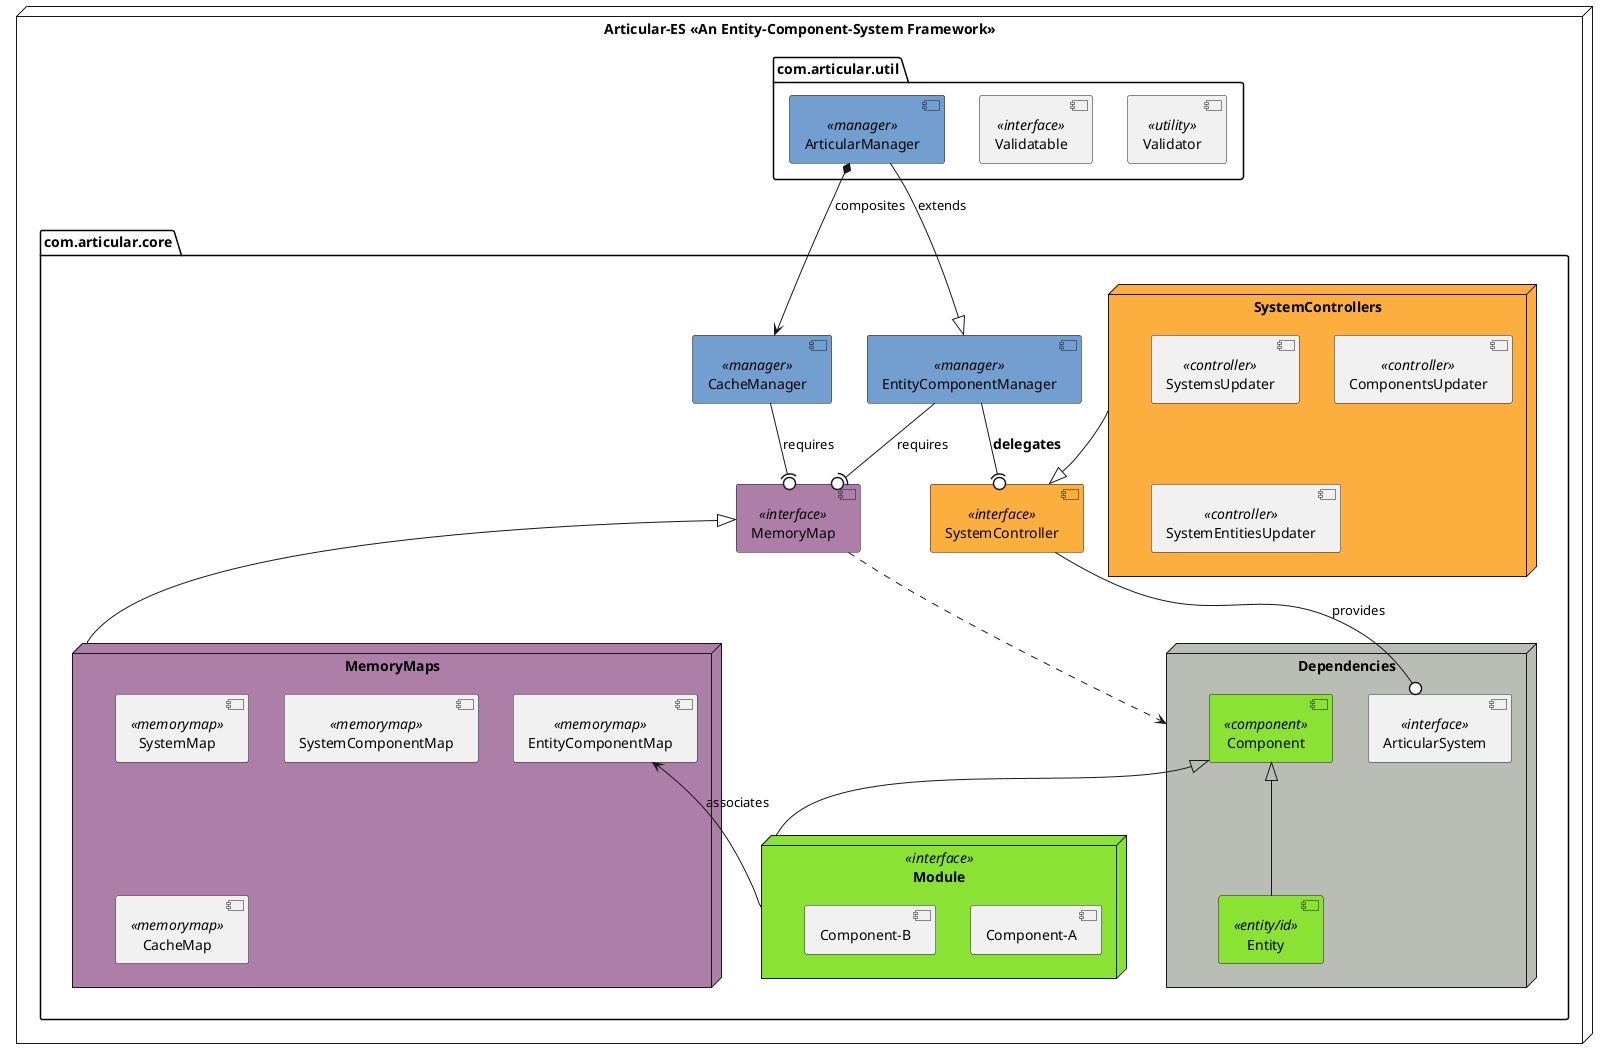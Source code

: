@startuml
'https://plantuml.com/component-diagram

node "Articular-ES <<An Entity-Component-System Framework>>" {
    package "com.articular.core"
    package "com.articular.util"
}

package "com.articular.core" {
    [MemoryMap] <<interface>> #AD7FA8
    [SystemController] <<interface>> #FCAF3E
    [EntityComponentManager] <<manager>> #729FCF
    [CacheManager] <<manager>> #729FCF
    [EntityComponentManager] --(0 MemoryMap : requires
    [CacheManager] --(0 MemoryMap : requires
    [EntityComponentManager] --(0 SystemController : ===delegates

    node "Module" <<interface>> #8AE234 {
        [Component-A]
        [Component-B]
    }

    node "SystemControllers" #FCAF3E {
        [SystemsUpdater] <<controller>>
        [ComponentsUpdater] <<controller>>
        [SystemEntitiesUpdater] <<controller>>

        "SystemControllers" --|> [SystemController]
    }

    node "Dependencies" #BABDB6 {
        [ArticularSystem] <<interface>>
        [Component] <<component>> #8AE234
        [Entity] <<entity/id>> #8AE234

        [MemoryMap] ..> "Dependencies"
        [SystemController] --0 [ArticularSystem] : provides

        [Component] <|-- [Entity]
        [Component] <|-- [Module]
    }

    node "MemoryMaps" #AD7FA8 {
        [MemoryMap] <|-- "MemoryMaps"

        [SystemMap] <<memorymap>>
        [EntityComponentMap] <<memorymap>>
        [SystemComponentMap] <<memorymap>>
        [CacheMap] <<memorymap>>

        [EntityComponentMap] <-- [Module] : associates
    }
}

package "com.articular.util" {
    [Validator] <<utility>>
    [Validatable] <<interface>>
    [ArticularManager] <<manager>> #729FCF
    [ArticularManager] --|> [EntityComponentManager] : extends
    [ArticularManager] *--> [CacheManager] : composites
}

@enduml
